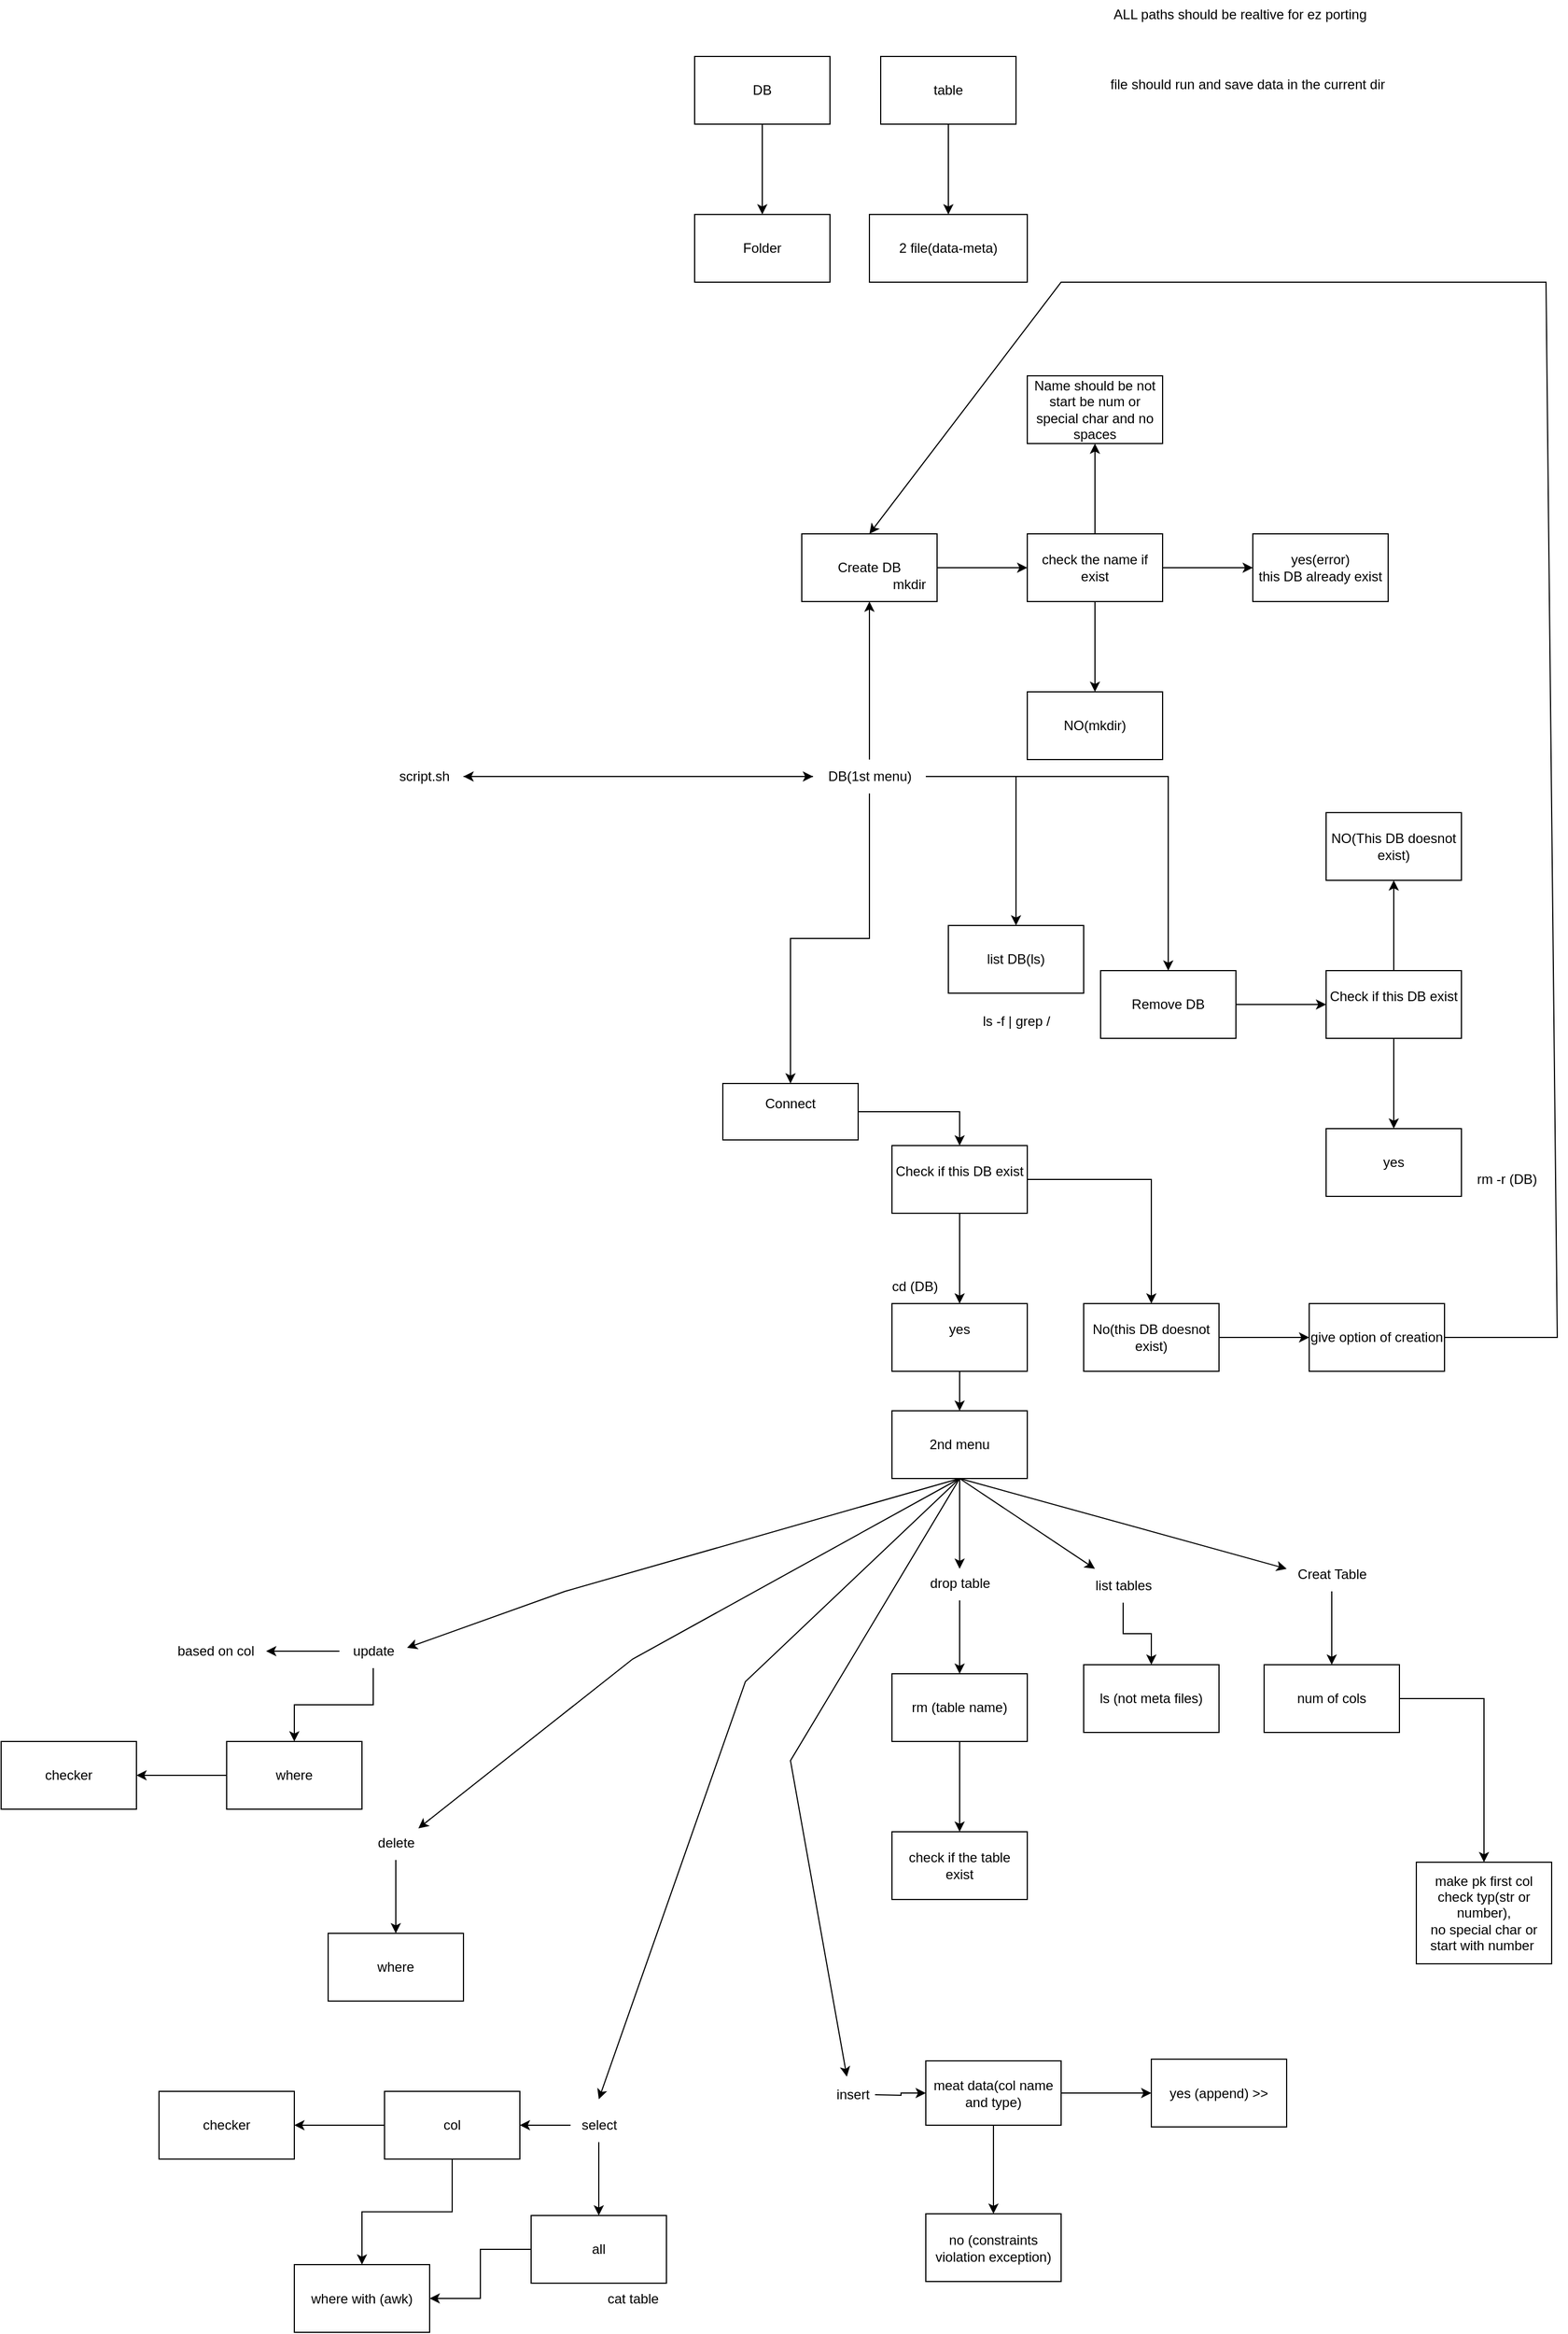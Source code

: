 <mxfile version="24.7.17">
  <diagram name="Page-1" id="GyjmoOAnLbjL9cO8DmDQ">
    <mxGraphModel dx="3036" dy="955" grid="1" gridSize="10" guides="1" tooltips="1" connect="1" arrows="1" fold="1" page="1" pageScale="1" pageWidth="850" pageHeight="1100" math="0" shadow="0">
      <root>
        <mxCell id="0" />
        <mxCell id="1" parent="0" />
        <mxCell id="8q8Thpb096neCoclwBzW-5" value="" style="edgeStyle=orthogonalEdgeStyle;rounded=0;orthogonalLoop=1;jettySize=auto;html=1;" edge="1" parent="1" source="8q8Thpb096neCoclwBzW-1" target="8q8Thpb096neCoclwBzW-4">
          <mxGeometry relative="1" as="geometry" />
        </mxCell>
        <mxCell id="8q8Thpb096neCoclwBzW-1" value="DB" style="rounded=0;whiteSpace=wrap;html=1;" vertex="1" parent="1">
          <mxGeometry x="65" y="70" width="120" height="60" as="geometry" />
        </mxCell>
        <mxCell id="8q8Thpb096neCoclwBzW-7" value="" style="edgeStyle=orthogonalEdgeStyle;rounded=0;orthogonalLoop=1;jettySize=auto;html=1;" edge="1" parent="1" source="8q8Thpb096neCoclwBzW-2" target="8q8Thpb096neCoclwBzW-6">
          <mxGeometry relative="1" as="geometry" />
        </mxCell>
        <mxCell id="8q8Thpb096neCoclwBzW-2" value="table" style="rounded=0;whiteSpace=wrap;html=1;" vertex="1" parent="1">
          <mxGeometry x="230" y="70" width="120" height="60" as="geometry" />
        </mxCell>
        <mxCell id="8q8Thpb096neCoclwBzW-3" value="ALL paths should be realtive for ez porting&amp;nbsp;&lt;div&gt;&lt;br&gt;&lt;/div&gt;" style="text;html=1;align=center;verticalAlign=middle;resizable=0;points=[];autosize=1;strokeColor=none;fillColor=none;" vertex="1" parent="1">
          <mxGeometry x="425" y="20" width="250" height="40" as="geometry" />
        </mxCell>
        <mxCell id="8q8Thpb096neCoclwBzW-4" value="Folder" style="rounded=0;whiteSpace=wrap;html=1;" vertex="1" parent="1">
          <mxGeometry x="65" y="210" width="120" height="60" as="geometry" />
        </mxCell>
        <mxCell id="8q8Thpb096neCoclwBzW-6" value="2 file(data-meta)" style="whiteSpace=wrap;html=1;rounded=0;" vertex="1" parent="1">
          <mxGeometry x="220" y="210" width="140" height="60" as="geometry" />
        </mxCell>
        <mxCell id="8q8Thpb096neCoclwBzW-8" value="file should run and save data in the current dir" style="text;html=1;align=center;verticalAlign=middle;resizable=0;points=[];autosize=1;strokeColor=none;fillColor=none;" vertex="1" parent="1">
          <mxGeometry x="420" y="80" width="270" height="30" as="geometry" />
        </mxCell>
        <mxCell id="8q8Thpb096neCoclwBzW-25" value="" style="edgeStyle=orthogonalEdgeStyle;rounded=0;orthogonalLoop=1;jettySize=auto;html=1;" edge="1" parent="1" source="8q8Thpb096neCoclwBzW-23" target="8q8Thpb096neCoclwBzW-24">
          <mxGeometry relative="1" as="geometry" />
        </mxCell>
        <mxCell id="8q8Thpb096neCoclwBzW-23" value="script.sh" style="text;html=1;align=center;verticalAlign=middle;resizable=0;points=[];autosize=1;strokeColor=none;fillColor=none;" vertex="1" parent="1">
          <mxGeometry x="-210" y="693" width="70" height="30" as="geometry" />
        </mxCell>
        <mxCell id="8q8Thpb096neCoclwBzW-27" value="" style="edgeStyle=orthogonalEdgeStyle;rounded=0;orthogonalLoop=1;jettySize=auto;html=1;" edge="1" parent="1" source="8q8Thpb096neCoclwBzW-24" target="8q8Thpb096neCoclwBzW-26">
          <mxGeometry relative="1" as="geometry" />
        </mxCell>
        <mxCell id="8q8Thpb096neCoclwBzW-39" value="" style="edgeStyle=orthogonalEdgeStyle;rounded=0;orthogonalLoop=1;jettySize=auto;html=1;" edge="1" parent="1" source="8q8Thpb096neCoclwBzW-24" target="8q8Thpb096neCoclwBzW-38">
          <mxGeometry relative="1" as="geometry" />
        </mxCell>
        <mxCell id="8q8Thpb096neCoclwBzW-42" value="" style="edgeStyle=orthogonalEdgeStyle;rounded=0;orthogonalLoop=1;jettySize=auto;html=1;" edge="1" parent="1" source="8q8Thpb096neCoclwBzW-24" target="8q8Thpb096neCoclwBzW-41">
          <mxGeometry relative="1" as="geometry" />
        </mxCell>
        <mxCell id="8q8Thpb096neCoclwBzW-46" value="" style="edgeStyle=orthogonalEdgeStyle;rounded=0;orthogonalLoop=1;jettySize=auto;html=1;" edge="1" parent="1" source="8q8Thpb096neCoclwBzW-24" target="8q8Thpb096neCoclwBzW-23">
          <mxGeometry relative="1" as="geometry" />
        </mxCell>
        <mxCell id="8q8Thpb096neCoclwBzW-48" value="" style="edgeStyle=orthogonalEdgeStyle;rounded=0;orthogonalLoop=1;jettySize=auto;html=1;" edge="1" parent="1" source="8q8Thpb096neCoclwBzW-24" target="8q8Thpb096neCoclwBzW-47">
          <mxGeometry relative="1" as="geometry" />
        </mxCell>
        <mxCell id="8q8Thpb096neCoclwBzW-24" value="DB(1st menu)" style="text;html=1;align=center;verticalAlign=middle;resizable=0;points=[];autosize=1;strokeColor=none;fillColor=none;" vertex="1" parent="1">
          <mxGeometry x="170" y="693" width="100" height="30" as="geometry" />
        </mxCell>
        <mxCell id="8q8Thpb096neCoclwBzW-29" value="" style="edgeStyle=orthogonalEdgeStyle;rounded=0;orthogonalLoop=1;jettySize=auto;html=1;" edge="1" parent="1" source="8q8Thpb096neCoclwBzW-26" target="8q8Thpb096neCoclwBzW-28">
          <mxGeometry relative="1" as="geometry" />
        </mxCell>
        <mxCell id="8q8Thpb096neCoclwBzW-26" value="Create DB" style="whiteSpace=wrap;html=1;" vertex="1" parent="1">
          <mxGeometry x="160" y="493" width="120" height="60" as="geometry" />
        </mxCell>
        <mxCell id="8q8Thpb096neCoclwBzW-31" value="" style="edgeStyle=orthogonalEdgeStyle;rounded=0;orthogonalLoop=1;jettySize=auto;html=1;" edge="1" parent="1" source="8q8Thpb096neCoclwBzW-28" target="8q8Thpb096neCoclwBzW-30">
          <mxGeometry relative="1" as="geometry" />
        </mxCell>
        <mxCell id="8q8Thpb096neCoclwBzW-33" value="" style="edgeStyle=orthogonalEdgeStyle;rounded=0;orthogonalLoop=1;jettySize=auto;html=1;" edge="1" parent="1" source="8q8Thpb096neCoclwBzW-28" target="8q8Thpb096neCoclwBzW-32">
          <mxGeometry relative="1" as="geometry" />
        </mxCell>
        <mxCell id="8q8Thpb096neCoclwBzW-35" value="" style="edgeStyle=orthogonalEdgeStyle;rounded=0;orthogonalLoop=1;jettySize=auto;html=1;" edge="1" parent="1" source="8q8Thpb096neCoclwBzW-28" target="8q8Thpb096neCoclwBzW-34">
          <mxGeometry relative="1" as="geometry" />
        </mxCell>
        <mxCell id="8q8Thpb096neCoclwBzW-28" value="check the name if exist" style="whiteSpace=wrap;html=1;" vertex="1" parent="1">
          <mxGeometry x="360" y="493" width="120" height="60" as="geometry" />
        </mxCell>
        <mxCell id="8q8Thpb096neCoclwBzW-30" value="NO(mkdir)" style="whiteSpace=wrap;html=1;" vertex="1" parent="1">
          <mxGeometry x="360" y="633" width="120" height="60" as="geometry" />
        </mxCell>
        <mxCell id="8q8Thpb096neCoclwBzW-32" value="yes(error)&lt;br&gt;this DB already exist" style="whiteSpace=wrap;html=1;" vertex="1" parent="1">
          <mxGeometry x="560" y="493" width="120" height="60" as="geometry" />
        </mxCell>
        <mxCell id="8q8Thpb096neCoclwBzW-34" value="Name should be not start be num or special char and no spaces" style="whiteSpace=wrap;html=1;" vertex="1" parent="1">
          <mxGeometry x="360" y="353" width="120" height="60" as="geometry" />
        </mxCell>
        <mxCell id="8q8Thpb096neCoclwBzW-36" value="mkdir" style="text;html=1;align=center;verticalAlign=middle;resizable=0;points=[];autosize=1;strokeColor=none;fillColor=none;" vertex="1" parent="1">
          <mxGeometry x="230" y="523" width="50" height="30" as="geometry" />
        </mxCell>
        <mxCell id="8q8Thpb096neCoclwBzW-38" value="list DB(ls)" style="whiteSpace=wrap;html=1;" vertex="1" parent="1">
          <mxGeometry x="290" y="840" width="120" height="60" as="geometry" />
        </mxCell>
        <mxCell id="8q8Thpb096neCoclwBzW-40" value="ls -f | grep /" style="text;html=1;align=center;verticalAlign=middle;resizable=0;points=[];autosize=1;strokeColor=none;fillColor=none;" vertex="1" parent="1">
          <mxGeometry x="310" y="910" width="80" height="30" as="geometry" />
        </mxCell>
        <mxCell id="8q8Thpb096neCoclwBzW-44" value="" style="edgeStyle=orthogonalEdgeStyle;rounded=0;orthogonalLoop=1;jettySize=auto;html=1;" edge="1" parent="1" source="8q8Thpb096neCoclwBzW-41" target="8q8Thpb096neCoclwBzW-43">
          <mxGeometry relative="1" as="geometry" />
        </mxCell>
        <mxCell id="8q8Thpb096neCoclwBzW-41" value="Remove DB" style="whiteSpace=wrap;html=1;" vertex="1" parent="1">
          <mxGeometry x="425" y="880" width="120" height="60" as="geometry" />
        </mxCell>
        <mxCell id="8q8Thpb096neCoclwBzW-51" value="" style="edgeStyle=orthogonalEdgeStyle;rounded=0;orthogonalLoop=1;jettySize=auto;html=1;" edge="1" parent="1" source="8q8Thpb096neCoclwBzW-43" target="8q8Thpb096neCoclwBzW-50">
          <mxGeometry relative="1" as="geometry" />
        </mxCell>
        <mxCell id="8q8Thpb096neCoclwBzW-53" value="" style="edgeStyle=orthogonalEdgeStyle;rounded=0;orthogonalLoop=1;jettySize=auto;html=1;" edge="1" parent="1" source="8q8Thpb096neCoclwBzW-43" target="8q8Thpb096neCoclwBzW-52">
          <mxGeometry relative="1" as="geometry" />
        </mxCell>
        <mxCell id="8q8Thpb096neCoclwBzW-43" value="Check if this DB exist&lt;div&gt;&lt;br&gt;&lt;/div&gt;" style="whiteSpace=wrap;html=1;" vertex="1" parent="1">
          <mxGeometry x="625" y="880" width="120" height="60" as="geometry" />
        </mxCell>
        <mxCell id="8q8Thpb096neCoclwBzW-45" value="rm -r (DB)" style="text;html=1;align=center;verticalAlign=middle;resizable=0;points=[];autosize=1;strokeColor=none;fillColor=none;" vertex="1" parent="1">
          <mxGeometry x="745" y="1050" width="80" height="30" as="geometry" />
        </mxCell>
        <mxCell id="8q8Thpb096neCoclwBzW-56" value="" style="edgeStyle=orthogonalEdgeStyle;rounded=0;orthogonalLoop=1;jettySize=auto;html=1;entryX=0.5;entryY=0;entryDx=0;entryDy=0;" edge="1" parent="1" source="8q8Thpb096neCoclwBzW-47" target="8q8Thpb096neCoclwBzW-60">
          <mxGeometry relative="1" as="geometry">
            <mxPoint x="290" y="1010" as="targetPoint" />
          </mxGeometry>
        </mxCell>
        <mxCell id="8q8Thpb096neCoclwBzW-47" value="Connect&lt;div&gt;&lt;br&gt;&lt;/div&gt;" style="whiteSpace=wrap;html=1;" vertex="1" parent="1">
          <mxGeometry x="90" y="980" width="120" height="50" as="geometry" />
        </mxCell>
        <mxCell id="8q8Thpb096neCoclwBzW-49" value="cd (DB)" style="text;html=1;align=center;verticalAlign=middle;resizable=0;points=[];autosize=1;strokeColor=none;fillColor=none;" vertex="1" parent="1">
          <mxGeometry x="230" y="1145" width="60" height="30" as="geometry" />
        </mxCell>
        <mxCell id="8q8Thpb096neCoclwBzW-50" value="yes" style="whiteSpace=wrap;html=1;" vertex="1" parent="1">
          <mxGeometry x="625" y="1020" width="120" height="60" as="geometry" />
        </mxCell>
        <mxCell id="8q8Thpb096neCoclwBzW-52" value="NO(This DB doesnot exist)" style="whiteSpace=wrap;html=1;" vertex="1" parent="1">
          <mxGeometry x="625" y="740" width="120" height="60" as="geometry" />
        </mxCell>
        <mxCell id="8q8Thpb096neCoclwBzW-62" value="" style="edgeStyle=orthogonalEdgeStyle;rounded=0;orthogonalLoop=1;jettySize=auto;html=1;" edge="1" parent="1" source="8q8Thpb096neCoclwBzW-60" target="8q8Thpb096neCoclwBzW-61">
          <mxGeometry relative="1" as="geometry" />
        </mxCell>
        <mxCell id="8q8Thpb096neCoclwBzW-66" value="" style="edgeStyle=orthogonalEdgeStyle;rounded=0;orthogonalLoop=1;jettySize=auto;html=1;" edge="1" parent="1" source="8q8Thpb096neCoclwBzW-60" target="8q8Thpb096neCoclwBzW-65">
          <mxGeometry relative="1" as="geometry" />
        </mxCell>
        <mxCell id="8q8Thpb096neCoclwBzW-60" value="Check if this DB exist&lt;div&gt;&lt;br&gt;&lt;/div&gt;" style="whiteSpace=wrap;html=1;" vertex="1" parent="1">
          <mxGeometry x="240" y="1035" width="120" height="60" as="geometry" />
        </mxCell>
        <mxCell id="8q8Thpb096neCoclwBzW-64" value="" style="edgeStyle=orthogonalEdgeStyle;rounded=0;orthogonalLoop=1;jettySize=auto;html=1;exitX=0.5;exitY=1;exitDx=0;exitDy=0;" edge="1" parent="1" source="8q8Thpb096neCoclwBzW-61" target="8q8Thpb096neCoclwBzW-63">
          <mxGeometry relative="1" as="geometry">
            <mxPoint x="440" y="1300" as="sourcePoint" />
          </mxGeometry>
        </mxCell>
        <mxCell id="8q8Thpb096neCoclwBzW-61" value="yes&lt;div&gt;&lt;br&gt;&lt;/div&gt;" style="whiteSpace=wrap;html=1;" vertex="1" parent="1">
          <mxGeometry x="240" y="1175" width="120" height="60" as="geometry" />
        </mxCell>
        <mxCell id="8q8Thpb096neCoclwBzW-63" value="2nd menu" style="whiteSpace=wrap;html=1;" vertex="1" parent="1">
          <mxGeometry x="240" y="1270" width="120" height="60" as="geometry" />
        </mxCell>
        <mxCell id="8q8Thpb096neCoclwBzW-159" value="" style="edgeStyle=orthogonalEdgeStyle;rounded=0;orthogonalLoop=1;jettySize=auto;html=1;" edge="1" parent="1" source="8q8Thpb096neCoclwBzW-65" target="8q8Thpb096neCoclwBzW-158">
          <mxGeometry relative="1" as="geometry" />
        </mxCell>
        <mxCell id="8q8Thpb096neCoclwBzW-65" value="No(this DB doesnot exist&lt;span style=&quot;background-color: initial;&quot;&gt;)&lt;/span&gt;" style="whiteSpace=wrap;html=1;" vertex="1" parent="1">
          <mxGeometry x="410" y="1175" width="120" height="60" as="geometry" />
        </mxCell>
        <mxCell id="8q8Thpb096neCoclwBzW-87" value="" style="endArrow=classic;html=1;rounded=0;exitX=0.5;exitY=1;exitDx=0;exitDy=0;" edge="1" parent="1" source="8q8Thpb096neCoclwBzW-63">
          <mxGeometry width="50" height="50" relative="1" as="geometry">
            <mxPoint x="380" y="1350" as="sourcePoint" />
            <mxPoint x="590" y="1410" as="targetPoint" />
          </mxGeometry>
        </mxCell>
        <mxCell id="8q8Thpb096neCoclwBzW-88" value="" style="endArrow=classic;html=1;rounded=0;exitX=0.5;exitY=1;exitDx=0;exitDy=0;" edge="1" parent="1" source="8q8Thpb096neCoclwBzW-63">
          <mxGeometry width="50" height="50" relative="1" as="geometry">
            <mxPoint x="310" y="1340" as="sourcePoint" />
            <mxPoint x="420" y="1410" as="targetPoint" />
          </mxGeometry>
        </mxCell>
        <mxCell id="8q8Thpb096neCoclwBzW-89" value="" style="endArrow=classic;html=1;rounded=0;exitX=0.5;exitY=1;exitDx=0;exitDy=0;" edge="1" parent="1" source="8q8Thpb096neCoclwBzW-63">
          <mxGeometry width="50" height="50" relative="1" as="geometry">
            <mxPoint x="310" y="1340" as="sourcePoint" />
            <mxPoint x="300" y="1410" as="targetPoint" />
          </mxGeometry>
        </mxCell>
        <mxCell id="8q8Thpb096neCoclwBzW-90" value="" style="endArrow=classic;html=1;rounded=0;exitX=0.5;exitY=1;exitDx=0;exitDy=0;" edge="1" parent="1" source="8q8Thpb096neCoclwBzW-63">
          <mxGeometry width="50" height="50" relative="1" as="geometry">
            <mxPoint x="310" y="1340" as="sourcePoint" />
            <mxPoint x="200" y="1860" as="targetPoint" />
            <Array as="points">
              <mxPoint x="150" y="1580" />
            </Array>
          </mxGeometry>
        </mxCell>
        <mxCell id="8q8Thpb096neCoclwBzW-91" value="" style="endArrow=classic;html=1;rounded=0;exitX=0.5;exitY=1;exitDx=0;exitDy=0;" edge="1" parent="1" source="8q8Thpb096neCoclwBzW-63">
          <mxGeometry width="50" height="50" relative="1" as="geometry">
            <mxPoint x="310" y="1340" as="sourcePoint" />
            <mxPoint x="-20" y="1880" as="targetPoint" />
            <Array as="points">
              <mxPoint x="110" y="1510" />
            </Array>
          </mxGeometry>
        </mxCell>
        <mxCell id="8q8Thpb096neCoclwBzW-92" value="" style="endArrow=classic;html=1;rounded=0;exitX=0.5;exitY=1;exitDx=0;exitDy=0;" edge="1" parent="1" source="8q8Thpb096neCoclwBzW-63">
          <mxGeometry width="50" height="50" relative="1" as="geometry">
            <mxPoint x="310" y="1340" as="sourcePoint" />
            <mxPoint x="-180" y="1640" as="targetPoint" />
            <Array as="points">
              <mxPoint x="10" y="1490" />
            </Array>
          </mxGeometry>
        </mxCell>
        <mxCell id="8q8Thpb096neCoclwBzW-106" value="" style="edgeStyle=orthogonalEdgeStyle;rounded=0;orthogonalLoop=1;jettySize=auto;html=1;" edge="1" parent="1" source="8q8Thpb096neCoclwBzW-93" target="8q8Thpb096neCoclwBzW-105">
          <mxGeometry relative="1" as="geometry" />
        </mxCell>
        <mxCell id="8q8Thpb096neCoclwBzW-93" value="Creat Table" style="text;html=1;align=center;verticalAlign=middle;resizable=0;points=[];autosize=1;strokeColor=none;fillColor=none;" vertex="1" parent="1">
          <mxGeometry x="590" y="1400" width="80" height="30" as="geometry" />
        </mxCell>
        <mxCell id="8q8Thpb096neCoclwBzW-97" value="" style="edgeStyle=orthogonalEdgeStyle;rounded=0;orthogonalLoop=1;jettySize=auto;html=1;" edge="1" parent="1" source="8q8Thpb096neCoclwBzW-94" target="8q8Thpb096neCoclwBzW-96">
          <mxGeometry relative="1" as="geometry" />
        </mxCell>
        <mxCell id="8q8Thpb096neCoclwBzW-94" value="list tables" style="text;html=1;align=center;verticalAlign=middle;resizable=0;points=[];autosize=1;strokeColor=none;fillColor=none;" vertex="1" parent="1">
          <mxGeometry x="410" y="1410" width="70" height="30" as="geometry" />
        </mxCell>
        <mxCell id="8q8Thpb096neCoclwBzW-96" value="ls (not meta files)" style="whiteSpace=wrap;html=1;" vertex="1" parent="1">
          <mxGeometry x="410" y="1495" width="120" height="60" as="geometry" />
        </mxCell>
        <mxCell id="8q8Thpb096neCoclwBzW-102" value="" style="edgeStyle=orthogonalEdgeStyle;rounded=0;orthogonalLoop=1;jettySize=auto;html=1;" edge="1" parent="1" source="8q8Thpb096neCoclwBzW-98" target="8q8Thpb096neCoclwBzW-101">
          <mxGeometry relative="1" as="geometry" />
        </mxCell>
        <mxCell id="8q8Thpb096neCoclwBzW-98" value="drop table" style="text;html=1;align=center;verticalAlign=middle;resizable=0;points=[];autosize=1;strokeColor=none;fillColor=none;" vertex="1" parent="1">
          <mxGeometry x="260" y="1408" width="80" height="30" as="geometry" />
        </mxCell>
        <mxCell id="8q8Thpb096neCoclwBzW-104" value="" style="edgeStyle=orthogonalEdgeStyle;rounded=0;orthogonalLoop=1;jettySize=auto;html=1;" edge="1" parent="1" source="8q8Thpb096neCoclwBzW-101" target="8q8Thpb096neCoclwBzW-103">
          <mxGeometry relative="1" as="geometry" />
        </mxCell>
        <mxCell id="8q8Thpb096neCoclwBzW-101" value="rm (table name)" style="whiteSpace=wrap;html=1;" vertex="1" parent="1">
          <mxGeometry x="240" y="1503" width="120" height="60" as="geometry" />
        </mxCell>
        <mxCell id="8q8Thpb096neCoclwBzW-103" value="check if the table exist" style="whiteSpace=wrap;html=1;" vertex="1" parent="1">
          <mxGeometry x="240" y="1643" width="120" height="60" as="geometry" />
        </mxCell>
        <mxCell id="8q8Thpb096neCoclwBzW-110" value="" style="edgeStyle=orthogonalEdgeStyle;rounded=0;orthogonalLoop=1;jettySize=auto;html=1;" edge="1" parent="1" source="8q8Thpb096neCoclwBzW-105" target="8q8Thpb096neCoclwBzW-109">
          <mxGeometry relative="1" as="geometry" />
        </mxCell>
        <mxCell id="8q8Thpb096neCoclwBzW-105" value="num of cols" style="whiteSpace=wrap;html=1;" vertex="1" parent="1">
          <mxGeometry x="570" y="1495" width="120" height="60" as="geometry" />
        </mxCell>
        <mxCell id="8q8Thpb096neCoclwBzW-109" value="make pk first col&lt;div&gt;check typ(str or number),&lt;br&gt;&lt;/div&gt;&lt;div&gt;no special char or start with number&amp;nbsp;&lt;br&gt;&lt;/div&gt;" style="whiteSpace=wrap;html=1;" vertex="1" parent="1">
          <mxGeometry x="705" y="1670" width="120" height="90" as="geometry" />
        </mxCell>
        <mxCell id="8q8Thpb096neCoclwBzW-117" value="" style="edgeStyle=orthogonalEdgeStyle;rounded=0;orthogonalLoop=1;jettySize=auto;html=1;" edge="1" parent="1" target="8q8Thpb096neCoclwBzW-116">
          <mxGeometry relative="1" as="geometry">
            <mxPoint x="225" y="1876" as="sourcePoint" />
          </mxGeometry>
        </mxCell>
        <mxCell id="8q8Thpb096neCoclwBzW-115" value="insert&lt;div&gt;&lt;br&gt;&lt;/div&gt;" style="text;html=1;align=center;verticalAlign=middle;resizable=0;points=[];autosize=1;strokeColor=none;fillColor=none;" vertex="1" parent="1">
          <mxGeometry x="180" y="1863" width="50" height="40" as="geometry" />
        </mxCell>
        <mxCell id="8q8Thpb096neCoclwBzW-119" value="" style="edgeStyle=orthogonalEdgeStyle;rounded=0;orthogonalLoop=1;jettySize=auto;html=1;" edge="1" parent="1" source="8q8Thpb096neCoclwBzW-116" target="8q8Thpb096neCoclwBzW-118">
          <mxGeometry relative="1" as="geometry" />
        </mxCell>
        <mxCell id="8q8Thpb096neCoclwBzW-121" value="" style="edgeStyle=orthogonalEdgeStyle;rounded=0;orthogonalLoop=1;jettySize=auto;html=1;" edge="1" parent="1" source="8q8Thpb096neCoclwBzW-116" target="8q8Thpb096neCoclwBzW-120">
          <mxGeometry relative="1" as="geometry" />
        </mxCell>
        <mxCell id="8q8Thpb096neCoclwBzW-116" value="meat data(col name and type)" style="whiteSpace=wrap;html=1;" vertex="1" parent="1">
          <mxGeometry x="270" y="1846" width="120" height="57" as="geometry" />
        </mxCell>
        <mxCell id="8q8Thpb096neCoclwBzW-118" value="yes (append) &amp;gt;&amp;gt;" style="whiteSpace=wrap;html=1;" vertex="1" parent="1">
          <mxGeometry x="470" y="1844.5" width="120" height="60" as="geometry" />
        </mxCell>
        <mxCell id="8q8Thpb096neCoclwBzW-120" value="no (constraints violation exception)" style="whiteSpace=wrap;html=1;" vertex="1" parent="1">
          <mxGeometry x="270" y="1981.5" width="120" height="60" as="geometry" />
        </mxCell>
        <mxCell id="8q8Thpb096neCoclwBzW-126" value="" style="edgeStyle=orthogonalEdgeStyle;rounded=0;orthogonalLoop=1;jettySize=auto;html=1;" edge="1" parent="1" source="8q8Thpb096neCoclwBzW-122" target="8q8Thpb096neCoclwBzW-125">
          <mxGeometry relative="1" as="geometry" />
        </mxCell>
        <mxCell id="8q8Thpb096neCoclwBzW-131" value="" style="edgeStyle=orthogonalEdgeStyle;rounded=0;orthogonalLoop=1;jettySize=auto;html=1;" edge="1" parent="1" source="8q8Thpb096neCoclwBzW-122" target="8q8Thpb096neCoclwBzW-130">
          <mxGeometry relative="1" as="geometry" />
        </mxCell>
        <mxCell id="8q8Thpb096neCoclwBzW-135" value="" style="edgeStyle=orthogonalEdgeStyle;rounded=0;orthogonalLoop=1;jettySize=auto;html=1;exitX=0.5;exitY=1;exitDx=0;exitDy=0;" edge="1" parent="1" source="8q8Thpb096neCoclwBzW-130" target="8q8Thpb096neCoclwBzW-134">
          <mxGeometry relative="1" as="geometry">
            <mxPoint x="-310" y="2041.5" as="sourcePoint" />
          </mxGeometry>
        </mxCell>
        <mxCell id="8q8Thpb096neCoclwBzW-122" value="select" style="text;html=1;align=center;verticalAlign=middle;resizable=0;points=[];autosize=1;strokeColor=none;fillColor=none;" vertex="1" parent="1">
          <mxGeometry x="-45" y="1888" width="50" height="30" as="geometry" />
        </mxCell>
        <mxCell id="8q8Thpb096neCoclwBzW-137" value="" style="edgeStyle=orthogonalEdgeStyle;rounded=0;orthogonalLoop=1;jettySize=auto;html=1;" edge="1" parent="1" source="8q8Thpb096neCoclwBzW-125" target="8q8Thpb096neCoclwBzW-134">
          <mxGeometry relative="1" as="geometry" />
        </mxCell>
        <mxCell id="8q8Thpb096neCoclwBzW-125" value="all" style="whiteSpace=wrap;html=1;" vertex="1" parent="1">
          <mxGeometry x="-80" y="1983" width="120" height="60" as="geometry" />
        </mxCell>
        <mxCell id="8q8Thpb096neCoclwBzW-129" value="cat table" style="text;html=1;align=center;verticalAlign=middle;resizable=0;points=[];autosize=1;strokeColor=none;fillColor=none;" vertex="1" parent="1">
          <mxGeometry x="-25" y="2041.5" width="70" height="30" as="geometry" />
        </mxCell>
        <mxCell id="8q8Thpb096neCoclwBzW-133" value="" style="edgeStyle=orthogonalEdgeStyle;rounded=0;orthogonalLoop=1;jettySize=auto;html=1;" edge="1" parent="1" source="8q8Thpb096neCoclwBzW-130" target="8q8Thpb096neCoclwBzW-132">
          <mxGeometry relative="1" as="geometry" />
        </mxCell>
        <mxCell id="8q8Thpb096neCoclwBzW-130" value="col" style="whiteSpace=wrap;html=1;" vertex="1" parent="1">
          <mxGeometry x="-210" y="1873" width="120" height="60" as="geometry" />
        </mxCell>
        <mxCell id="8q8Thpb096neCoclwBzW-132" value="checker" style="whiteSpace=wrap;html=1;" vertex="1" parent="1">
          <mxGeometry x="-410" y="1873" width="120" height="60" as="geometry" />
        </mxCell>
        <mxCell id="8q8Thpb096neCoclwBzW-134" value="where with (awk)" style="whiteSpace=wrap;html=1;" vertex="1" parent="1">
          <mxGeometry x="-290" y="2026.5" width="120" height="60" as="geometry" />
        </mxCell>
        <mxCell id="8q8Thpb096neCoclwBzW-142" value="" style="edgeStyle=orthogonalEdgeStyle;rounded=0;orthogonalLoop=1;jettySize=auto;html=1;" edge="1" parent="1" source="8q8Thpb096neCoclwBzW-138" target="8q8Thpb096neCoclwBzW-141">
          <mxGeometry relative="1" as="geometry" />
        </mxCell>
        <mxCell id="8q8Thpb096neCoclwBzW-138" value="delete" style="text;html=1;align=center;verticalAlign=middle;resizable=0;points=[];autosize=1;strokeColor=none;fillColor=none;" vertex="1" parent="1">
          <mxGeometry x="-230" y="1638" width="60" height="30" as="geometry" />
        </mxCell>
        <mxCell id="8q8Thpb096neCoclwBzW-141" value="where" style="whiteSpace=wrap;html=1;" vertex="1" parent="1">
          <mxGeometry x="-260" y="1733" width="120" height="60" as="geometry" />
        </mxCell>
        <mxCell id="8q8Thpb096neCoclwBzW-144" value="" style="endArrow=classic;html=1;rounded=0;exitX=0.5;exitY=1;exitDx=0;exitDy=0;" edge="1" parent="1" source="8q8Thpb096neCoclwBzW-63">
          <mxGeometry width="50" height="50" relative="1" as="geometry">
            <mxPoint x="320" y="1350" as="sourcePoint" />
            <mxPoint x="-190" y="1480" as="targetPoint" />
            <Array as="points">
              <mxPoint x="-50" y="1430" />
            </Array>
          </mxGeometry>
        </mxCell>
        <mxCell id="8q8Thpb096neCoclwBzW-147" value="" style="edgeStyle=orthogonalEdgeStyle;rounded=0;orthogonalLoop=1;jettySize=auto;html=1;" edge="1" parent="1" source="8q8Thpb096neCoclwBzW-145" target="8q8Thpb096neCoclwBzW-146">
          <mxGeometry relative="1" as="geometry" />
        </mxCell>
        <mxCell id="8q8Thpb096neCoclwBzW-149" value="" style="edgeStyle=orthogonalEdgeStyle;rounded=0;orthogonalLoop=1;jettySize=auto;html=1;" edge="1" parent="1" source="8q8Thpb096neCoclwBzW-145" target="8q8Thpb096neCoclwBzW-148">
          <mxGeometry relative="1" as="geometry" />
        </mxCell>
        <mxCell id="8q8Thpb096neCoclwBzW-145" value="update" style="text;html=1;align=center;verticalAlign=middle;resizable=0;points=[];autosize=1;strokeColor=none;fillColor=none;" vertex="1" parent="1">
          <mxGeometry x="-250" y="1468" width="60" height="30" as="geometry" />
        </mxCell>
        <mxCell id="8q8Thpb096neCoclwBzW-146" value="based on col" style="text;html=1;align=center;verticalAlign=middle;resizable=0;points=[];autosize=1;strokeColor=none;fillColor=none;" vertex="1" parent="1">
          <mxGeometry x="-405" y="1468" width="90" height="30" as="geometry" />
        </mxCell>
        <mxCell id="8q8Thpb096neCoclwBzW-151" value="" style="edgeStyle=orthogonalEdgeStyle;rounded=0;orthogonalLoop=1;jettySize=auto;html=1;" edge="1" parent="1" source="8q8Thpb096neCoclwBzW-148" target="8q8Thpb096neCoclwBzW-150">
          <mxGeometry relative="1" as="geometry" />
        </mxCell>
        <mxCell id="8q8Thpb096neCoclwBzW-148" value="where" style="whiteSpace=wrap;html=1;" vertex="1" parent="1">
          <mxGeometry x="-350" y="1563" width="120" height="60" as="geometry" />
        </mxCell>
        <mxCell id="8q8Thpb096neCoclwBzW-150" value="checker" style="whiteSpace=wrap;html=1;" vertex="1" parent="1">
          <mxGeometry x="-550" y="1563" width="120" height="60" as="geometry" />
        </mxCell>
        <mxCell id="8q8Thpb096neCoclwBzW-158" value="give option of creation" style="whiteSpace=wrap;html=1;" vertex="1" parent="1">
          <mxGeometry x="610" y="1175" width="120" height="60" as="geometry" />
        </mxCell>
        <mxCell id="8q8Thpb096neCoclwBzW-160" value="" style="endArrow=classic;html=1;rounded=0;exitX=1;exitY=0.5;exitDx=0;exitDy=0;entryX=0.5;entryY=0;entryDx=0;entryDy=0;" edge="1" parent="1" source="8q8Thpb096neCoclwBzW-158" target="8q8Thpb096neCoclwBzW-26">
          <mxGeometry width="50" height="50" relative="1" as="geometry">
            <mxPoint x="350" y="1250" as="sourcePoint" />
            <mxPoint x="590" y="1110" as="targetPoint" />
            <Array as="points">
              <mxPoint x="830" y="1205" />
              <mxPoint x="820" y="270" />
              <mxPoint x="390" y="270" />
            </Array>
          </mxGeometry>
        </mxCell>
      </root>
    </mxGraphModel>
  </diagram>
</mxfile>
